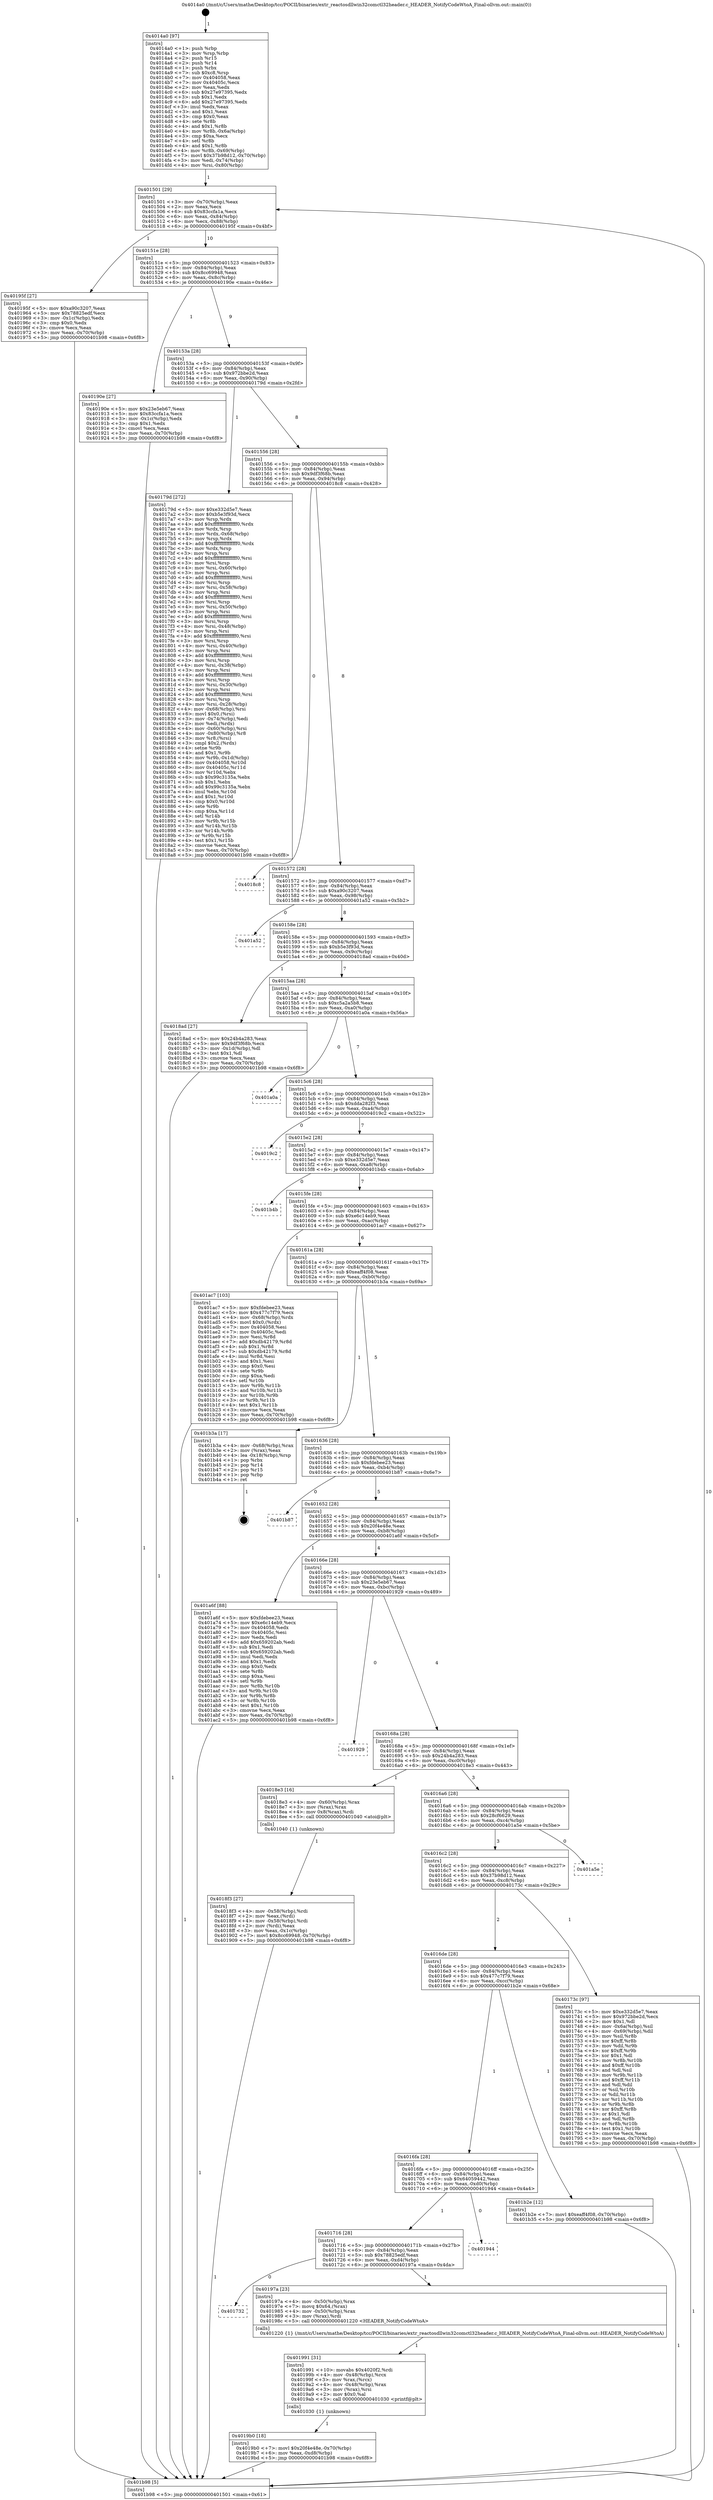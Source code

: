 digraph "0x4014a0" {
  label = "0x4014a0 (/mnt/c/Users/mathe/Desktop/tcc/POCII/binaries/extr_reactosdllwin32comctl32header.c_HEADER_NotifyCodeWtoA_Final-ollvm.out::main(0))"
  labelloc = "t"
  node[shape=record]

  Entry [label="",width=0.3,height=0.3,shape=circle,fillcolor=black,style=filled]
  "0x401501" [label="{
     0x401501 [29]\l
     | [instrs]\l
     &nbsp;&nbsp;0x401501 \<+3\>: mov -0x70(%rbp),%eax\l
     &nbsp;&nbsp;0x401504 \<+2\>: mov %eax,%ecx\l
     &nbsp;&nbsp;0x401506 \<+6\>: sub $0x83ccfa1a,%ecx\l
     &nbsp;&nbsp;0x40150c \<+6\>: mov %eax,-0x84(%rbp)\l
     &nbsp;&nbsp;0x401512 \<+6\>: mov %ecx,-0x88(%rbp)\l
     &nbsp;&nbsp;0x401518 \<+6\>: je 000000000040195f \<main+0x4bf\>\l
  }"]
  "0x40195f" [label="{
     0x40195f [27]\l
     | [instrs]\l
     &nbsp;&nbsp;0x40195f \<+5\>: mov $0xa90c3207,%eax\l
     &nbsp;&nbsp;0x401964 \<+5\>: mov $0x78825edf,%ecx\l
     &nbsp;&nbsp;0x401969 \<+3\>: mov -0x1c(%rbp),%edx\l
     &nbsp;&nbsp;0x40196c \<+3\>: cmp $0x0,%edx\l
     &nbsp;&nbsp;0x40196f \<+3\>: cmove %ecx,%eax\l
     &nbsp;&nbsp;0x401972 \<+3\>: mov %eax,-0x70(%rbp)\l
     &nbsp;&nbsp;0x401975 \<+5\>: jmp 0000000000401b98 \<main+0x6f8\>\l
  }"]
  "0x40151e" [label="{
     0x40151e [28]\l
     | [instrs]\l
     &nbsp;&nbsp;0x40151e \<+5\>: jmp 0000000000401523 \<main+0x83\>\l
     &nbsp;&nbsp;0x401523 \<+6\>: mov -0x84(%rbp),%eax\l
     &nbsp;&nbsp;0x401529 \<+5\>: sub $0x8cc69948,%eax\l
     &nbsp;&nbsp;0x40152e \<+6\>: mov %eax,-0x8c(%rbp)\l
     &nbsp;&nbsp;0x401534 \<+6\>: je 000000000040190e \<main+0x46e\>\l
  }"]
  Exit [label="",width=0.3,height=0.3,shape=circle,fillcolor=black,style=filled,peripheries=2]
  "0x40190e" [label="{
     0x40190e [27]\l
     | [instrs]\l
     &nbsp;&nbsp;0x40190e \<+5\>: mov $0x23e5eb67,%eax\l
     &nbsp;&nbsp;0x401913 \<+5\>: mov $0x83ccfa1a,%ecx\l
     &nbsp;&nbsp;0x401918 \<+3\>: mov -0x1c(%rbp),%edx\l
     &nbsp;&nbsp;0x40191b \<+3\>: cmp $0x1,%edx\l
     &nbsp;&nbsp;0x40191e \<+3\>: cmovl %ecx,%eax\l
     &nbsp;&nbsp;0x401921 \<+3\>: mov %eax,-0x70(%rbp)\l
     &nbsp;&nbsp;0x401924 \<+5\>: jmp 0000000000401b98 \<main+0x6f8\>\l
  }"]
  "0x40153a" [label="{
     0x40153a [28]\l
     | [instrs]\l
     &nbsp;&nbsp;0x40153a \<+5\>: jmp 000000000040153f \<main+0x9f\>\l
     &nbsp;&nbsp;0x40153f \<+6\>: mov -0x84(%rbp),%eax\l
     &nbsp;&nbsp;0x401545 \<+5\>: sub $0x972bbe2d,%eax\l
     &nbsp;&nbsp;0x40154a \<+6\>: mov %eax,-0x90(%rbp)\l
     &nbsp;&nbsp;0x401550 \<+6\>: je 000000000040179d \<main+0x2fd\>\l
  }"]
  "0x4019b0" [label="{
     0x4019b0 [18]\l
     | [instrs]\l
     &nbsp;&nbsp;0x4019b0 \<+7\>: movl $0x20f4e48e,-0x70(%rbp)\l
     &nbsp;&nbsp;0x4019b7 \<+6\>: mov %eax,-0xd8(%rbp)\l
     &nbsp;&nbsp;0x4019bd \<+5\>: jmp 0000000000401b98 \<main+0x6f8\>\l
  }"]
  "0x40179d" [label="{
     0x40179d [272]\l
     | [instrs]\l
     &nbsp;&nbsp;0x40179d \<+5\>: mov $0xe332d5e7,%eax\l
     &nbsp;&nbsp;0x4017a2 \<+5\>: mov $0xb5e3f93d,%ecx\l
     &nbsp;&nbsp;0x4017a7 \<+3\>: mov %rsp,%rdx\l
     &nbsp;&nbsp;0x4017aa \<+4\>: add $0xfffffffffffffff0,%rdx\l
     &nbsp;&nbsp;0x4017ae \<+3\>: mov %rdx,%rsp\l
     &nbsp;&nbsp;0x4017b1 \<+4\>: mov %rdx,-0x68(%rbp)\l
     &nbsp;&nbsp;0x4017b5 \<+3\>: mov %rsp,%rdx\l
     &nbsp;&nbsp;0x4017b8 \<+4\>: add $0xfffffffffffffff0,%rdx\l
     &nbsp;&nbsp;0x4017bc \<+3\>: mov %rdx,%rsp\l
     &nbsp;&nbsp;0x4017bf \<+3\>: mov %rsp,%rsi\l
     &nbsp;&nbsp;0x4017c2 \<+4\>: add $0xfffffffffffffff0,%rsi\l
     &nbsp;&nbsp;0x4017c6 \<+3\>: mov %rsi,%rsp\l
     &nbsp;&nbsp;0x4017c9 \<+4\>: mov %rsi,-0x60(%rbp)\l
     &nbsp;&nbsp;0x4017cd \<+3\>: mov %rsp,%rsi\l
     &nbsp;&nbsp;0x4017d0 \<+4\>: add $0xfffffffffffffff0,%rsi\l
     &nbsp;&nbsp;0x4017d4 \<+3\>: mov %rsi,%rsp\l
     &nbsp;&nbsp;0x4017d7 \<+4\>: mov %rsi,-0x58(%rbp)\l
     &nbsp;&nbsp;0x4017db \<+3\>: mov %rsp,%rsi\l
     &nbsp;&nbsp;0x4017de \<+4\>: add $0xfffffffffffffff0,%rsi\l
     &nbsp;&nbsp;0x4017e2 \<+3\>: mov %rsi,%rsp\l
     &nbsp;&nbsp;0x4017e5 \<+4\>: mov %rsi,-0x50(%rbp)\l
     &nbsp;&nbsp;0x4017e9 \<+3\>: mov %rsp,%rsi\l
     &nbsp;&nbsp;0x4017ec \<+4\>: add $0xfffffffffffffff0,%rsi\l
     &nbsp;&nbsp;0x4017f0 \<+3\>: mov %rsi,%rsp\l
     &nbsp;&nbsp;0x4017f3 \<+4\>: mov %rsi,-0x48(%rbp)\l
     &nbsp;&nbsp;0x4017f7 \<+3\>: mov %rsp,%rsi\l
     &nbsp;&nbsp;0x4017fa \<+4\>: add $0xfffffffffffffff0,%rsi\l
     &nbsp;&nbsp;0x4017fe \<+3\>: mov %rsi,%rsp\l
     &nbsp;&nbsp;0x401801 \<+4\>: mov %rsi,-0x40(%rbp)\l
     &nbsp;&nbsp;0x401805 \<+3\>: mov %rsp,%rsi\l
     &nbsp;&nbsp;0x401808 \<+4\>: add $0xfffffffffffffff0,%rsi\l
     &nbsp;&nbsp;0x40180c \<+3\>: mov %rsi,%rsp\l
     &nbsp;&nbsp;0x40180f \<+4\>: mov %rsi,-0x38(%rbp)\l
     &nbsp;&nbsp;0x401813 \<+3\>: mov %rsp,%rsi\l
     &nbsp;&nbsp;0x401816 \<+4\>: add $0xfffffffffffffff0,%rsi\l
     &nbsp;&nbsp;0x40181a \<+3\>: mov %rsi,%rsp\l
     &nbsp;&nbsp;0x40181d \<+4\>: mov %rsi,-0x30(%rbp)\l
     &nbsp;&nbsp;0x401821 \<+3\>: mov %rsp,%rsi\l
     &nbsp;&nbsp;0x401824 \<+4\>: add $0xfffffffffffffff0,%rsi\l
     &nbsp;&nbsp;0x401828 \<+3\>: mov %rsi,%rsp\l
     &nbsp;&nbsp;0x40182b \<+4\>: mov %rsi,-0x28(%rbp)\l
     &nbsp;&nbsp;0x40182f \<+4\>: mov -0x68(%rbp),%rsi\l
     &nbsp;&nbsp;0x401833 \<+6\>: movl $0x0,(%rsi)\l
     &nbsp;&nbsp;0x401839 \<+3\>: mov -0x74(%rbp),%edi\l
     &nbsp;&nbsp;0x40183c \<+2\>: mov %edi,(%rdx)\l
     &nbsp;&nbsp;0x40183e \<+4\>: mov -0x60(%rbp),%rsi\l
     &nbsp;&nbsp;0x401842 \<+4\>: mov -0x80(%rbp),%r8\l
     &nbsp;&nbsp;0x401846 \<+3\>: mov %r8,(%rsi)\l
     &nbsp;&nbsp;0x401849 \<+3\>: cmpl $0x2,(%rdx)\l
     &nbsp;&nbsp;0x40184c \<+4\>: setne %r9b\l
     &nbsp;&nbsp;0x401850 \<+4\>: and $0x1,%r9b\l
     &nbsp;&nbsp;0x401854 \<+4\>: mov %r9b,-0x1d(%rbp)\l
     &nbsp;&nbsp;0x401858 \<+8\>: mov 0x404058,%r10d\l
     &nbsp;&nbsp;0x401860 \<+8\>: mov 0x40405c,%r11d\l
     &nbsp;&nbsp;0x401868 \<+3\>: mov %r10d,%ebx\l
     &nbsp;&nbsp;0x40186b \<+6\>: sub $0x99c3135a,%ebx\l
     &nbsp;&nbsp;0x401871 \<+3\>: sub $0x1,%ebx\l
     &nbsp;&nbsp;0x401874 \<+6\>: add $0x99c3135a,%ebx\l
     &nbsp;&nbsp;0x40187a \<+4\>: imul %ebx,%r10d\l
     &nbsp;&nbsp;0x40187e \<+4\>: and $0x1,%r10d\l
     &nbsp;&nbsp;0x401882 \<+4\>: cmp $0x0,%r10d\l
     &nbsp;&nbsp;0x401886 \<+4\>: sete %r9b\l
     &nbsp;&nbsp;0x40188a \<+4\>: cmp $0xa,%r11d\l
     &nbsp;&nbsp;0x40188e \<+4\>: setl %r14b\l
     &nbsp;&nbsp;0x401892 \<+3\>: mov %r9b,%r15b\l
     &nbsp;&nbsp;0x401895 \<+3\>: and %r14b,%r15b\l
     &nbsp;&nbsp;0x401898 \<+3\>: xor %r14b,%r9b\l
     &nbsp;&nbsp;0x40189b \<+3\>: or %r9b,%r15b\l
     &nbsp;&nbsp;0x40189e \<+4\>: test $0x1,%r15b\l
     &nbsp;&nbsp;0x4018a2 \<+3\>: cmovne %ecx,%eax\l
     &nbsp;&nbsp;0x4018a5 \<+3\>: mov %eax,-0x70(%rbp)\l
     &nbsp;&nbsp;0x4018a8 \<+5\>: jmp 0000000000401b98 \<main+0x6f8\>\l
  }"]
  "0x401556" [label="{
     0x401556 [28]\l
     | [instrs]\l
     &nbsp;&nbsp;0x401556 \<+5\>: jmp 000000000040155b \<main+0xbb\>\l
     &nbsp;&nbsp;0x40155b \<+6\>: mov -0x84(%rbp),%eax\l
     &nbsp;&nbsp;0x401561 \<+5\>: sub $0x9df3f68b,%eax\l
     &nbsp;&nbsp;0x401566 \<+6\>: mov %eax,-0x94(%rbp)\l
     &nbsp;&nbsp;0x40156c \<+6\>: je 00000000004018c8 \<main+0x428\>\l
  }"]
  "0x401991" [label="{
     0x401991 [31]\l
     | [instrs]\l
     &nbsp;&nbsp;0x401991 \<+10\>: movabs $0x4020f2,%rdi\l
     &nbsp;&nbsp;0x40199b \<+4\>: mov -0x48(%rbp),%rcx\l
     &nbsp;&nbsp;0x40199f \<+3\>: mov %rax,(%rcx)\l
     &nbsp;&nbsp;0x4019a2 \<+4\>: mov -0x48(%rbp),%rax\l
     &nbsp;&nbsp;0x4019a6 \<+3\>: mov (%rax),%rsi\l
     &nbsp;&nbsp;0x4019a9 \<+2\>: mov $0x0,%al\l
     &nbsp;&nbsp;0x4019ab \<+5\>: call 0000000000401030 \<printf@plt\>\l
     | [calls]\l
     &nbsp;&nbsp;0x401030 \{1\} (unknown)\l
  }"]
  "0x4018c8" [label="{
     0x4018c8\l
  }", style=dashed]
  "0x401572" [label="{
     0x401572 [28]\l
     | [instrs]\l
     &nbsp;&nbsp;0x401572 \<+5\>: jmp 0000000000401577 \<main+0xd7\>\l
     &nbsp;&nbsp;0x401577 \<+6\>: mov -0x84(%rbp),%eax\l
     &nbsp;&nbsp;0x40157d \<+5\>: sub $0xa90c3207,%eax\l
     &nbsp;&nbsp;0x401582 \<+6\>: mov %eax,-0x98(%rbp)\l
     &nbsp;&nbsp;0x401588 \<+6\>: je 0000000000401a52 \<main+0x5b2\>\l
  }"]
  "0x401732" [label="{
     0x401732\l
  }", style=dashed]
  "0x401a52" [label="{
     0x401a52\l
  }", style=dashed]
  "0x40158e" [label="{
     0x40158e [28]\l
     | [instrs]\l
     &nbsp;&nbsp;0x40158e \<+5\>: jmp 0000000000401593 \<main+0xf3\>\l
     &nbsp;&nbsp;0x401593 \<+6\>: mov -0x84(%rbp),%eax\l
     &nbsp;&nbsp;0x401599 \<+5\>: sub $0xb5e3f93d,%eax\l
     &nbsp;&nbsp;0x40159e \<+6\>: mov %eax,-0x9c(%rbp)\l
     &nbsp;&nbsp;0x4015a4 \<+6\>: je 00000000004018ad \<main+0x40d\>\l
  }"]
  "0x40197a" [label="{
     0x40197a [23]\l
     | [instrs]\l
     &nbsp;&nbsp;0x40197a \<+4\>: mov -0x50(%rbp),%rax\l
     &nbsp;&nbsp;0x40197e \<+7\>: movq $0x64,(%rax)\l
     &nbsp;&nbsp;0x401985 \<+4\>: mov -0x50(%rbp),%rax\l
     &nbsp;&nbsp;0x401989 \<+3\>: mov (%rax),%rdi\l
     &nbsp;&nbsp;0x40198c \<+5\>: call 0000000000401220 \<HEADER_NotifyCodeWtoA\>\l
     | [calls]\l
     &nbsp;&nbsp;0x401220 \{1\} (/mnt/c/Users/mathe/Desktop/tcc/POCII/binaries/extr_reactosdllwin32comctl32header.c_HEADER_NotifyCodeWtoA_Final-ollvm.out::HEADER_NotifyCodeWtoA)\l
  }"]
  "0x4018ad" [label="{
     0x4018ad [27]\l
     | [instrs]\l
     &nbsp;&nbsp;0x4018ad \<+5\>: mov $0x24b4a283,%eax\l
     &nbsp;&nbsp;0x4018b2 \<+5\>: mov $0x9df3f68b,%ecx\l
     &nbsp;&nbsp;0x4018b7 \<+3\>: mov -0x1d(%rbp),%dl\l
     &nbsp;&nbsp;0x4018ba \<+3\>: test $0x1,%dl\l
     &nbsp;&nbsp;0x4018bd \<+3\>: cmovne %ecx,%eax\l
     &nbsp;&nbsp;0x4018c0 \<+3\>: mov %eax,-0x70(%rbp)\l
     &nbsp;&nbsp;0x4018c3 \<+5\>: jmp 0000000000401b98 \<main+0x6f8\>\l
  }"]
  "0x4015aa" [label="{
     0x4015aa [28]\l
     | [instrs]\l
     &nbsp;&nbsp;0x4015aa \<+5\>: jmp 00000000004015af \<main+0x10f\>\l
     &nbsp;&nbsp;0x4015af \<+6\>: mov -0x84(%rbp),%eax\l
     &nbsp;&nbsp;0x4015b5 \<+5\>: sub $0xc5a2a5b8,%eax\l
     &nbsp;&nbsp;0x4015ba \<+6\>: mov %eax,-0xa0(%rbp)\l
     &nbsp;&nbsp;0x4015c0 \<+6\>: je 0000000000401a0a \<main+0x56a\>\l
  }"]
  "0x401716" [label="{
     0x401716 [28]\l
     | [instrs]\l
     &nbsp;&nbsp;0x401716 \<+5\>: jmp 000000000040171b \<main+0x27b\>\l
     &nbsp;&nbsp;0x40171b \<+6\>: mov -0x84(%rbp),%eax\l
     &nbsp;&nbsp;0x401721 \<+5\>: sub $0x78825edf,%eax\l
     &nbsp;&nbsp;0x401726 \<+6\>: mov %eax,-0xd4(%rbp)\l
     &nbsp;&nbsp;0x40172c \<+6\>: je 000000000040197a \<main+0x4da\>\l
  }"]
  "0x401a0a" [label="{
     0x401a0a\l
  }", style=dashed]
  "0x4015c6" [label="{
     0x4015c6 [28]\l
     | [instrs]\l
     &nbsp;&nbsp;0x4015c6 \<+5\>: jmp 00000000004015cb \<main+0x12b\>\l
     &nbsp;&nbsp;0x4015cb \<+6\>: mov -0x84(%rbp),%eax\l
     &nbsp;&nbsp;0x4015d1 \<+5\>: sub $0xdda282f3,%eax\l
     &nbsp;&nbsp;0x4015d6 \<+6\>: mov %eax,-0xa4(%rbp)\l
     &nbsp;&nbsp;0x4015dc \<+6\>: je 00000000004019c2 \<main+0x522\>\l
  }"]
  "0x401944" [label="{
     0x401944\l
  }", style=dashed]
  "0x4019c2" [label="{
     0x4019c2\l
  }", style=dashed]
  "0x4015e2" [label="{
     0x4015e2 [28]\l
     | [instrs]\l
     &nbsp;&nbsp;0x4015e2 \<+5\>: jmp 00000000004015e7 \<main+0x147\>\l
     &nbsp;&nbsp;0x4015e7 \<+6\>: mov -0x84(%rbp),%eax\l
     &nbsp;&nbsp;0x4015ed \<+5\>: sub $0xe332d5e7,%eax\l
     &nbsp;&nbsp;0x4015f2 \<+6\>: mov %eax,-0xa8(%rbp)\l
     &nbsp;&nbsp;0x4015f8 \<+6\>: je 0000000000401b4b \<main+0x6ab\>\l
  }"]
  "0x4016fa" [label="{
     0x4016fa [28]\l
     | [instrs]\l
     &nbsp;&nbsp;0x4016fa \<+5\>: jmp 00000000004016ff \<main+0x25f\>\l
     &nbsp;&nbsp;0x4016ff \<+6\>: mov -0x84(%rbp),%eax\l
     &nbsp;&nbsp;0x401705 \<+5\>: sub $0x64059442,%eax\l
     &nbsp;&nbsp;0x40170a \<+6\>: mov %eax,-0xd0(%rbp)\l
     &nbsp;&nbsp;0x401710 \<+6\>: je 0000000000401944 \<main+0x4a4\>\l
  }"]
  "0x401b4b" [label="{
     0x401b4b\l
  }", style=dashed]
  "0x4015fe" [label="{
     0x4015fe [28]\l
     | [instrs]\l
     &nbsp;&nbsp;0x4015fe \<+5\>: jmp 0000000000401603 \<main+0x163\>\l
     &nbsp;&nbsp;0x401603 \<+6\>: mov -0x84(%rbp),%eax\l
     &nbsp;&nbsp;0x401609 \<+5\>: sub $0xe6c14eb9,%eax\l
     &nbsp;&nbsp;0x40160e \<+6\>: mov %eax,-0xac(%rbp)\l
     &nbsp;&nbsp;0x401614 \<+6\>: je 0000000000401ac7 \<main+0x627\>\l
  }"]
  "0x401b2e" [label="{
     0x401b2e [12]\l
     | [instrs]\l
     &nbsp;&nbsp;0x401b2e \<+7\>: movl $0xeaff4f08,-0x70(%rbp)\l
     &nbsp;&nbsp;0x401b35 \<+5\>: jmp 0000000000401b98 \<main+0x6f8\>\l
  }"]
  "0x401ac7" [label="{
     0x401ac7 [103]\l
     | [instrs]\l
     &nbsp;&nbsp;0x401ac7 \<+5\>: mov $0xfdebee23,%eax\l
     &nbsp;&nbsp;0x401acc \<+5\>: mov $0x477c7f79,%ecx\l
     &nbsp;&nbsp;0x401ad1 \<+4\>: mov -0x68(%rbp),%rdx\l
     &nbsp;&nbsp;0x401ad5 \<+6\>: movl $0x0,(%rdx)\l
     &nbsp;&nbsp;0x401adb \<+7\>: mov 0x404058,%esi\l
     &nbsp;&nbsp;0x401ae2 \<+7\>: mov 0x40405c,%edi\l
     &nbsp;&nbsp;0x401ae9 \<+3\>: mov %esi,%r8d\l
     &nbsp;&nbsp;0x401aec \<+7\>: add $0xdb42179,%r8d\l
     &nbsp;&nbsp;0x401af3 \<+4\>: sub $0x1,%r8d\l
     &nbsp;&nbsp;0x401af7 \<+7\>: sub $0xdb42179,%r8d\l
     &nbsp;&nbsp;0x401afe \<+4\>: imul %r8d,%esi\l
     &nbsp;&nbsp;0x401b02 \<+3\>: and $0x1,%esi\l
     &nbsp;&nbsp;0x401b05 \<+3\>: cmp $0x0,%esi\l
     &nbsp;&nbsp;0x401b08 \<+4\>: sete %r9b\l
     &nbsp;&nbsp;0x401b0c \<+3\>: cmp $0xa,%edi\l
     &nbsp;&nbsp;0x401b0f \<+4\>: setl %r10b\l
     &nbsp;&nbsp;0x401b13 \<+3\>: mov %r9b,%r11b\l
     &nbsp;&nbsp;0x401b16 \<+3\>: and %r10b,%r11b\l
     &nbsp;&nbsp;0x401b19 \<+3\>: xor %r10b,%r9b\l
     &nbsp;&nbsp;0x401b1c \<+3\>: or %r9b,%r11b\l
     &nbsp;&nbsp;0x401b1f \<+4\>: test $0x1,%r11b\l
     &nbsp;&nbsp;0x401b23 \<+3\>: cmovne %ecx,%eax\l
     &nbsp;&nbsp;0x401b26 \<+3\>: mov %eax,-0x70(%rbp)\l
     &nbsp;&nbsp;0x401b29 \<+5\>: jmp 0000000000401b98 \<main+0x6f8\>\l
  }"]
  "0x40161a" [label="{
     0x40161a [28]\l
     | [instrs]\l
     &nbsp;&nbsp;0x40161a \<+5\>: jmp 000000000040161f \<main+0x17f\>\l
     &nbsp;&nbsp;0x40161f \<+6\>: mov -0x84(%rbp),%eax\l
     &nbsp;&nbsp;0x401625 \<+5\>: sub $0xeaff4f08,%eax\l
     &nbsp;&nbsp;0x40162a \<+6\>: mov %eax,-0xb0(%rbp)\l
     &nbsp;&nbsp;0x401630 \<+6\>: je 0000000000401b3a \<main+0x69a\>\l
  }"]
  "0x4018f3" [label="{
     0x4018f3 [27]\l
     | [instrs]\l
     &nbsp;&nbsp;0x4018f3 \<+4\>: mov -0x58(%rbp),%rdi\l
     &nbsp;&nbsp;0x4018f7 \<+2\>: mov %eax,(%rdi)\l
     &nbsp;&nbsp;0x4018f9 \<+4\>: mov -0x58(%rbp),%rdi\l
     &nbsp;&nbsp;0x4018fd \<+2\>: mov (%rdi),%eax\l
     &nbsp;&nbsp;0x4018ff \<+3\>: mov %eax,-0x1c(%rbp)\l
     &nbsp;&nbsp;0x401902 \<+7\>: movl $0x8cc69948,-0x70(%rbp)\l
     &nbsp;&nbsp;0x401909 \<+5\>: jmp 0000000000401b98 \<main+0x6f8\>\l
  }"]
  "0x401b3a" [label="{
     0x401b3a [17]\l
     | [instrs]\l
     &nbsp;&nbsp;0x401b3a \<+4\>: mov -0x68(%rbp),%rax\l
     &nbsp;&nbsp;0x401b3e \<+2\>: mov (%rax),%eax\l
     &nbsp;&nbsp;0x401b40 \<+4\>: lea -0x18(%rbp),%rsp\l
     &nbsp;&nbsp;0x401b44 \<+1\>: pop %rbx\l
     &nbsp;&nbsp;0x401b45 \<+2\>: pop %r14\l
     &nbsp;&nbsp;0x401b47 \<+2\>: pop %r15\l
     &nbsp;&nbsp;0x401b49 \<+1\>: pop %rbp\l
     &nbsp;&nbsp;0x401b4a \<+1\>: ret\l
  }"]
  "0x401636" [label="{
     0x401636 [28]\l
     | [instrs]\l
     &nbsp;&nbsp;0x401636 \<+5\>: jmp 000000000040163b \<main+0x19b\>\l
     &nbsp;&nbsp;0x40163b \<+6\>: mov -0x84(%rbp),%eax\l
     &nbsp;&nbsp;0x401641 \<+5\>: sub $0xfdebee23,%eax\l
     &nbsp;&nbsp;0x401646 \<+6\>: mov %eax,-0xb4(%rbp)\l
     &nbsp;&nbsp;0x40164c \<+6\>: je 0000000000401b87 \<main+0x6e7\>\l
  }"]
  "0x4014a0" [label="{
     0x4014a0 [97]\l
     | [instrs]\l
     &nbsp;&nbsp;0x4014a0 \<+1\>: push %rbp\l
     &nbsp;&nbsp;0x4014a1 \<+3\>: mov %rsp,%rbp\l
     &nbsp;&nbsp;0x4014a4 \<+2\>: push %r15\l
     &nbsp;&nbsp;0x4014a6 \<+2\>: push %r14\l
     &nbsp;&nbsp;0x4014a8 \<+1\>: push %rbx\l
     &nbsp;&nbsp;0x4014a9 \<+7\>: sub $0xc8,%rsp\l
     &nbsp;&nbsp;0x4014b0 \<+7\>: mov 0x404058,%eax\l
     &nbsp;&nbsp;0x4014b7 \<+7\>: mov 0x40405c,%ecx\l
     &nbsp;&nbsp;0x4014be \<+2\>: mov %eax,%edx\l
     &nbsp;&nbsp;0x4014c0 \<+6\>: sub $0x27e97395,%edx\l
     &nbsp;&nbsp;0x4014c6 \<+3\>: sub $0x1,%edx\l
     &nbsp;&nbsp;0x4014c9 \<+6\>: add $0x27e97395,%edx\l
     &nbsp;&nbsp;0x4014cf \<+3\>: imul %edx,%eax\l
     &nbsp;&nbsp;0x4014d2 \<+3\>: and $0x1,%eax\l
     &nbsp;&nbsp;0x4014d5 \<+3\>: cmp $0x0,%eax\l
     &nbsp;&nbsp;0x4014d8 \<+4\>: sete %r8b\l
     &nbsp;&nbsp;0x4014dc \<+4\>: and $0x1,%r8b\l
     &nbsp;&nbsp;0x4014e0 \<+4\>: mov %r8b,-0x6a(%rbp)\l
     &nbsp;&nbsp;0x4014e4 \<+3\>: cmp $0xa,%ecx\l
     &nbsp;&nbsp;0x4014e7 \<+4\>: setl %r8b\l
     &nbsp;&nbsp;0x4014eb \<+4\>: and $0x1,%r8b\l
     &nbsp;&nbsp;0x4014ef \<+4\>: mov %r8b,-0x69(%rbp)\l
     &nbsp;&nbsp;0x4014f3 \<+7\>: movl $0x37b98d12,-0x70(%rbp)\l
     &nbsp;&nbsp;0x4014fa \<+3\>: mov %edi,-0x74(%rbp)\l
     &nbsp;&nbsp;0x4014fd \<+4\>: mov %rsi,-0x80(%rbp)\l
  }"]
  "0x401b87" [label="{
     0x401b87\l
  }", style=dashed]
  "0x401652" [label="{
     0x401652 [28]\l
     | [instrs]\l
     &nbsp;&nbsp;0x401652 \<+5\>: jmp 0000000000401657 \<main+0x1b7\>\l
     &nbsp;&nbsp;0x401657 \<+6\>: mov -0x84(%rbp),%eax\l
     &nbsp;&nbsp;0x40165d \<+5\>: sub $0x20f4e48e,%eax\l
     &nbsp;&nbsp;0x401662 \<+6\>: mov %eax,-0xb8(%rbp)\l
     &nbsp;&nbsp;0x401668 \<+6\>: je 0000000000401a6f \<main+0x5cf\>\l
  }"]
  "0x401b98" [label="{
     0x401b98 [5]\l
     | [instrs]\l
     &nbsp;&nbsp;0x401b98 \<+5\>: jmp 0000000000401501 \<main+0x61\>\l
  }"]
  "0x401a6f" [label="{
     0x401a6f [88]\l
     | [instrs]\l
     &nbsp;&nbsp;0x401a6f \<+5\>: mov $0xfdebee23,%eax\l
     &nbsp;&nbsp;0x401a74 \<+5\>: mov $0xe6c14eb9,%ecx\l
     &nbsp;&nbsp;0x401a79 \<+7\>: mov 0x404058,%edx\l
     &nbsp;&nbsp;0x401a80 \<+7\>: mov 0x40405c,%esi\l
     &nbsp;&nbsp;0x401a87 \<+2\>: mov %edx,%edi\l
     &nbsp;&nbsp;0x401a89 \<+6\>: add $0x659202ab,%edi\l
     &nbsp;&nbsp;0x401a8f \<+3\>: sub $0x1,%edi\l
     &nbsp;&nbsp;0x401a92 \<+6\>: sub $0x659202ab,%edi\l
     &nbsp;&nbsp;0x401a98 \<+3\>: imul %edi,%edx\l
     &nbsp;&nbsp;0x401a9b \<+3\>: and $0x1,%edx\l
     &nbsp;&nbsp;0x401a9e \<+3\>: cmp $0x0,%edx\l
     &nbsp;&nbsp;0x401aa1 \<+4\>: sete %r8b\l
     &nbsp;&nbsp;0x401aa5 \<+3\>: cmp $0xa,%esi\l
     &nbsp;&nbsp;0x401aa8 \<+4\>: setl %r9b\l
     &nbsp;&nbsp;0x401aac \<+3\>: mov %r8b,%r10b\l
     &nbsp;&nbsp;0x401aaf \<+3\>: and %r9b,%r10b\l
     &nbsp;&nbsp;0x401ab2 \<+3\>: xor %r9b,%r8b\l
     &nbsp;&nbsp;0x401ab5 \<+3\>: or %r8b,%r10b\l
     &nbsp;&nbsp;0x401ab8 \<+4\>: test $0x1,%r10b\l
     &nbsp;&nbsp;0x401abc \<+3\>: cmovne %ecx,%eax\l
     &nbsp;&nbsp;0x401abf \<+3\>: mov %eax,-0x70(%rbp)\l
     &nbsp;&nbsp;0x401ac2 \<+5\>: jmp 0000000000401b98 \<main+0x6f8\>\l
  }"]
  "0x40166e" [label="{
     0x40166e [28]\l
     | [instrs]\l
     &nbsp;&nbsp;0x40166e \<+5\>: jmp 0000000000401673 \<main+0x1d3\>\l
     &nbsp;&nbsp;0x401673 \<+6\>: mov -0x84(%rbp),%eax\l
     &nbsp;&nbsp;0x401679 \<+5\>: sub $0x23e5eb67,%eax\l
     &nbsp;&nbsp;0x40167e \<+6\>: mov %eax,-0xbc(%rbp)\l
     &nbsp;&nbsp;0x401684 \<+6\>: je 0000000000401929 \<main+0x489\>\l
  }"]
  "0x4016de" [label="{
     0x4016de [28]\l
     | [instrs]\l
     &nbsp;&nbsp;0x4016de \<+5\>: jmp 00000000004016e3 \<main+0x243\>\l
     &nbsp;&nbsp;0x4016e3 \<+6\>: mov -0x84(%rbp),%eax\l
     &nbsp;&nbsp;0x4016e9 \<+5\>: sub $0x477c7f79,%eax\l
     &nbsp;&nbsp;0x4016ee \<+6\>: mov %eax,-0xcc(%rbp)\l
     &nbsp;&nbsp;0x4016f4 \<+6\>: je 0000000000401b2e \<main+0x68e\>\l
  }"]
  "0x401929" [label="{
     0x401929\l
  }", style=dashed]
  "0x40168a" [label="{
     0x40168a [28]\l
     | [instrs]\l
     &nbsp;&nbsp;0x40168a \<+5\>: jmp 000000000040168f \<main+0x1ef\>\l
     &nbsp;&nbsp;0x40168f \<+6\>: mov -0x84(%rbp),%eax\l
     &nbsp;&nbsp;0x401695 \<+5\>: sub $0x24b4a283,%eax\l
     &nbsp;&nbsp;0x40169a \<+6\>: mov %eax,-0xc0(%rbp)\l
     &nbsp;&nbsp;0x4016a0 \<+6\>: je 00000000004018e3 \<main+0x443\>\l
  }"]
  "0x40173c" [label="{
     0x40173c [97]\l
     | [instrs]\l
     &nbsp;&nbsp;0x40173c \<+5\>: mov $0xe332d5e7,%eax\l
     &nbsp;&nbsp;0x401741 \<+5\>: mov $0x972bbe2d,%ecx\l
     &nbsp;&nbsp;0x401746 \<+2\>: mov $0x1,%dl\l
     &nbsp;&nbsp;0x401748 \<+4\>: mov -0x6a(%rbp),%sil\l
     &nbsp;&nbsp;0x40174c \<+4\>: mov -0x69(%rbp),%dil\l
     &nbsp;&nbsp;0x401750 \<+3\>: mov %sil,%r8b\l
     &nbsp;&nbsp;0x401753 \<+4\>: xor $0xff,%r8b\l
     &nbsp;&nbsp;0x401757 \<+3\>: mov %dil,%r9b\l
     &nbsp;&nbsp;0x40175a \<+4\>: xor $0xff,%r9b\l
     &nbsp;&nbsp;0x40175e \<+3\>: xor $0x1,%dl\l
     &nbsp;&nbsp;0x401761 \<+3\>: mov %r8b,%r10b\l
     &nbsp;&nbsp;0x401764 \<+4\>: and $0xff,%r10b\l
     &nbsp;&nbsp;0x401768 \<+3\>: and %dl,%sil\l
     &nbsp;&nbsp;0x40176b \<+3\>: mov %r9b,%r11b\l
     &nbsp;&nbsp;0x40176e \<+4\>: and $0xff,%r11b\l
     &nbsp;&nbsp;0x401772 \<+3\>: and %dl,%dil\l
     &nbsp;&nbsp;0x401775 \<+3\>: or %sil,%r10b\l
     &nbsp;&nbsp;0x401778 \<+3\>: or %dil,%r11b\l
     &nbsp;&nbsp;0x40177b \<+3\>: xor %r11b,%r10b\l
     &nbsp;&nbsp;0x40177e \<+3\>: or %r9b,%r8b\l
     &nbsp;&nbsp;0x401781 \<+4\>: xor $0xff,%r8b\l
     &nbsp;&nbsp;0x401785 \<+3\>: or $0x1,%dl\l
     &nbsp;&nbsp;0x401788 \<+3\>: and %dl,%r8b\l
     &nbsp;&nbsp;0x40178b \<+3\>: or %r8b,%r10b\l
     &nbsp;&nbsp;0x40178e \<+4\>: test $0x1,%r10b\l
     &nbsp;&nbsp;0x401792 \<+3\>: cmovne %ecx,%eax\l
     &nbsp;&nbsp;0x401795 \<+3\>: mov %eax,-0x70(%rbp)\l
     &nbsp;&nbsp;0x401798 \<+5\>: jmp 0000000000401b98 \<main+0x6f8\>\l
  }"]
  "0x4018e3" [label="{
     0x4018e3 [16]\l
     | [instrs]\l
     &nbsp;&nbsp;0x4018e3 \<+4\>: mov -0x60(%rbp),%rax\l
     &nbsp;&nbsp;0x4018e7 \<+3\>: mov (%rax),%rax\l
     &nbsp;&nbsp;0x4018ea \<+4\>: mov 0x8(%rax),%rdi\l
     &nbsp;&nbsp;0x4018ee \<+5\>: call 0000000000401040 \<atoi@plt\>\l
     | [calls]\l
     &nbsp;&nbsp;0x401040 \{1\} (unknown)\l
  }"]
  "0x4016a6" [label="{
     0x4016a6 [28]\l
     | [instrs]\l
     &nbsp;&nbsp;0x4016a6 \<+5\>: jmp 00000000004016ab \<main+0x20b\>\l
     &nbsp;&nbsp;0x4016ab \<+6\>: mov -0x84(%rbp),%eax\l
     &nbsp;&nbsp;0x4016b1 \<+5\>: sub $0x28cf6629,%eax\l
     &nbsp;&nbsp;0x4016b6 \<+6\>: mov %eax,-0xc4(%rbp)\l
     &nbsp;&nbsp;0x4016bc \<+6\>: je 0000000000401a5e \<main+0x5be\>\l
  }"]
  "0x4016c2" [label="{
     0x4016c2 [28]\l
     | [instrs]\l
     &nbsp;&nbsp;0x4016c2 \<+5\>: jmp 00000000004016c7 \<main+0x227\>\l
     &nbsp;&nbsp;0x4016c7 \<+6\>: mov -0x84(%rbp),%eax\l
     &nbsp;&nbsp;0x4016cd \<+5\>: sub $0x37b98d12,%eax\l
     &nbsp;&nbsp;0x4016d2 \<+6\>: mov %eax,-0xc8(%rbp)\l
     &nbsp;&nbsp;0x4016d8 \<+6\>: je 000000000040173c \<main+0x29c\>\l
  }"]
  "0x401a5e" [label="{
     0x401a5e\l
  }", style=dashed]
  Entry -> "0x4014a0" [label=" 1"]
  "0x401501" -> "0x40195f" [label=" 1"]
  "0x401501" -> "0x40151e" [label=" 10"]
  "0x401b3a" -> Exit [label=" 1"]
  "0x40151e" -> "0x40190e" [label=" 1"]
  "0x40151e" -> "0x40153a" [label=" 9"]
  "0x401b2e" -> "0x401b98" [label=" 1"]
  "0x40153a" -> "0x40179d" [label=" 1"]
  "0x40153a" -> "0x401556" [label=" 8"]
  "0x401ac7" -> "0x401b98" [label=" 1"]
  "0x401556" -> "0x4018c8" [label=" 0"]
  "0x401556" -> "0x401572" [label=" 8"]
  "0x401a6f" -> "0x401b98" [label=" 1"]
  "0x401572" -> "0x401a52" [label=" 0"]
  "0x401572" -> "0x40158e" [label=" 8"]
  "0x4019b0" -> "0x401b98" [label=" 1"]
  "0x40158e" -> "0x4018ad" [label=" 1"]
  "0x40158e" -> "0x4015aa" [label=" 7"]
  "0x401991" -> "0x4019b0" [label=" 1"]
  "0x4015aa" -> "0x401a0a" [label=" 0"]
  "0x4015aa" -> "0x4015c6" [label=" 7"]
  "0x401716" -> "0x401732" [label=" 0"]
  "0x4015c6" -> "0x4019c2" [label=" 0"]
  "0x4015c6" -> "0x4015e2" [label=" 7"]
  "0x401716" -> "0x40197a" [label=" 1"]
  "0x4015e2" -> "0x401b4b" [label=" 0"]
  "0x4015e2" -> "0x4015fe" [label=" 7"]
  "0x4016fa" -> "0x401716" [label=" 1"]
  "0x4015fe" -> "0x401ac7" [label=" 1"]
  "0x4015fe" -> "0x40161a" [label=" 6"]
  "0x4016fa" -> "0x401944" [label=" 0"]
  "0x40161a" -> "0x401b3a" [label=" 1"]
  "0x40161a" -> "0x401636" [label=" 5"]
  "0x4016de" -> "0x4016fa" [label=" 1"]
  "0x401636" -> "0x401b87" [label=" 0"]
  "0x401636" -> "0x401652" [label=" 5"]
  "0x40197a" -> "0x401991" [label=" 1"]
  "0x401652" -> "0x401a6f" [label=" 1"]
  "0x401652" -> "0x40166e" [label=" 4"]
  "0x40195f" -> "0x401b98" [label=" 1"]
  "0x40166e" -> "0x401929" [label=" 0"]
  "0x40166e" -> "0x40168a" [label=" 4"]
  "0x40190e" -> "0x401b98" [label=" 1"]
  "0x40168a" -> "0x4018e3" [label=" 1"]
  "0x40168a" -> "0x4016a6" [label=" 3"]
  "0x4018f3" -> "0x401b98" [label=" 1"]
  "0x4016a6" -> "0x401a5e" [label=" 0"]
  "0x4016a6" -> "0x4016c2" [label=" 3"]
  "0x4018e3" -> "0x4018f3" [label=" 1"]
  "0x4016c2" -> "0x40173c" [label=" 1"]
  "0x4016c2" -> "0x4016de" [label=" 2"]
  "0x40173c" -> "0x401b98" [label=" 1"]
  "0x4014a0" -> "0x401501" [label=" 1"]
  "0x401b98" -> "0x401501" [label=" 10"]
  "0x4016de" -> "0x401b2e" [label=" 1"]
  "0x40179d" -> "0x401b98" [label=" 1"]
  "0x4018ad" -> "0x401b98" [label=" 1"]
}
